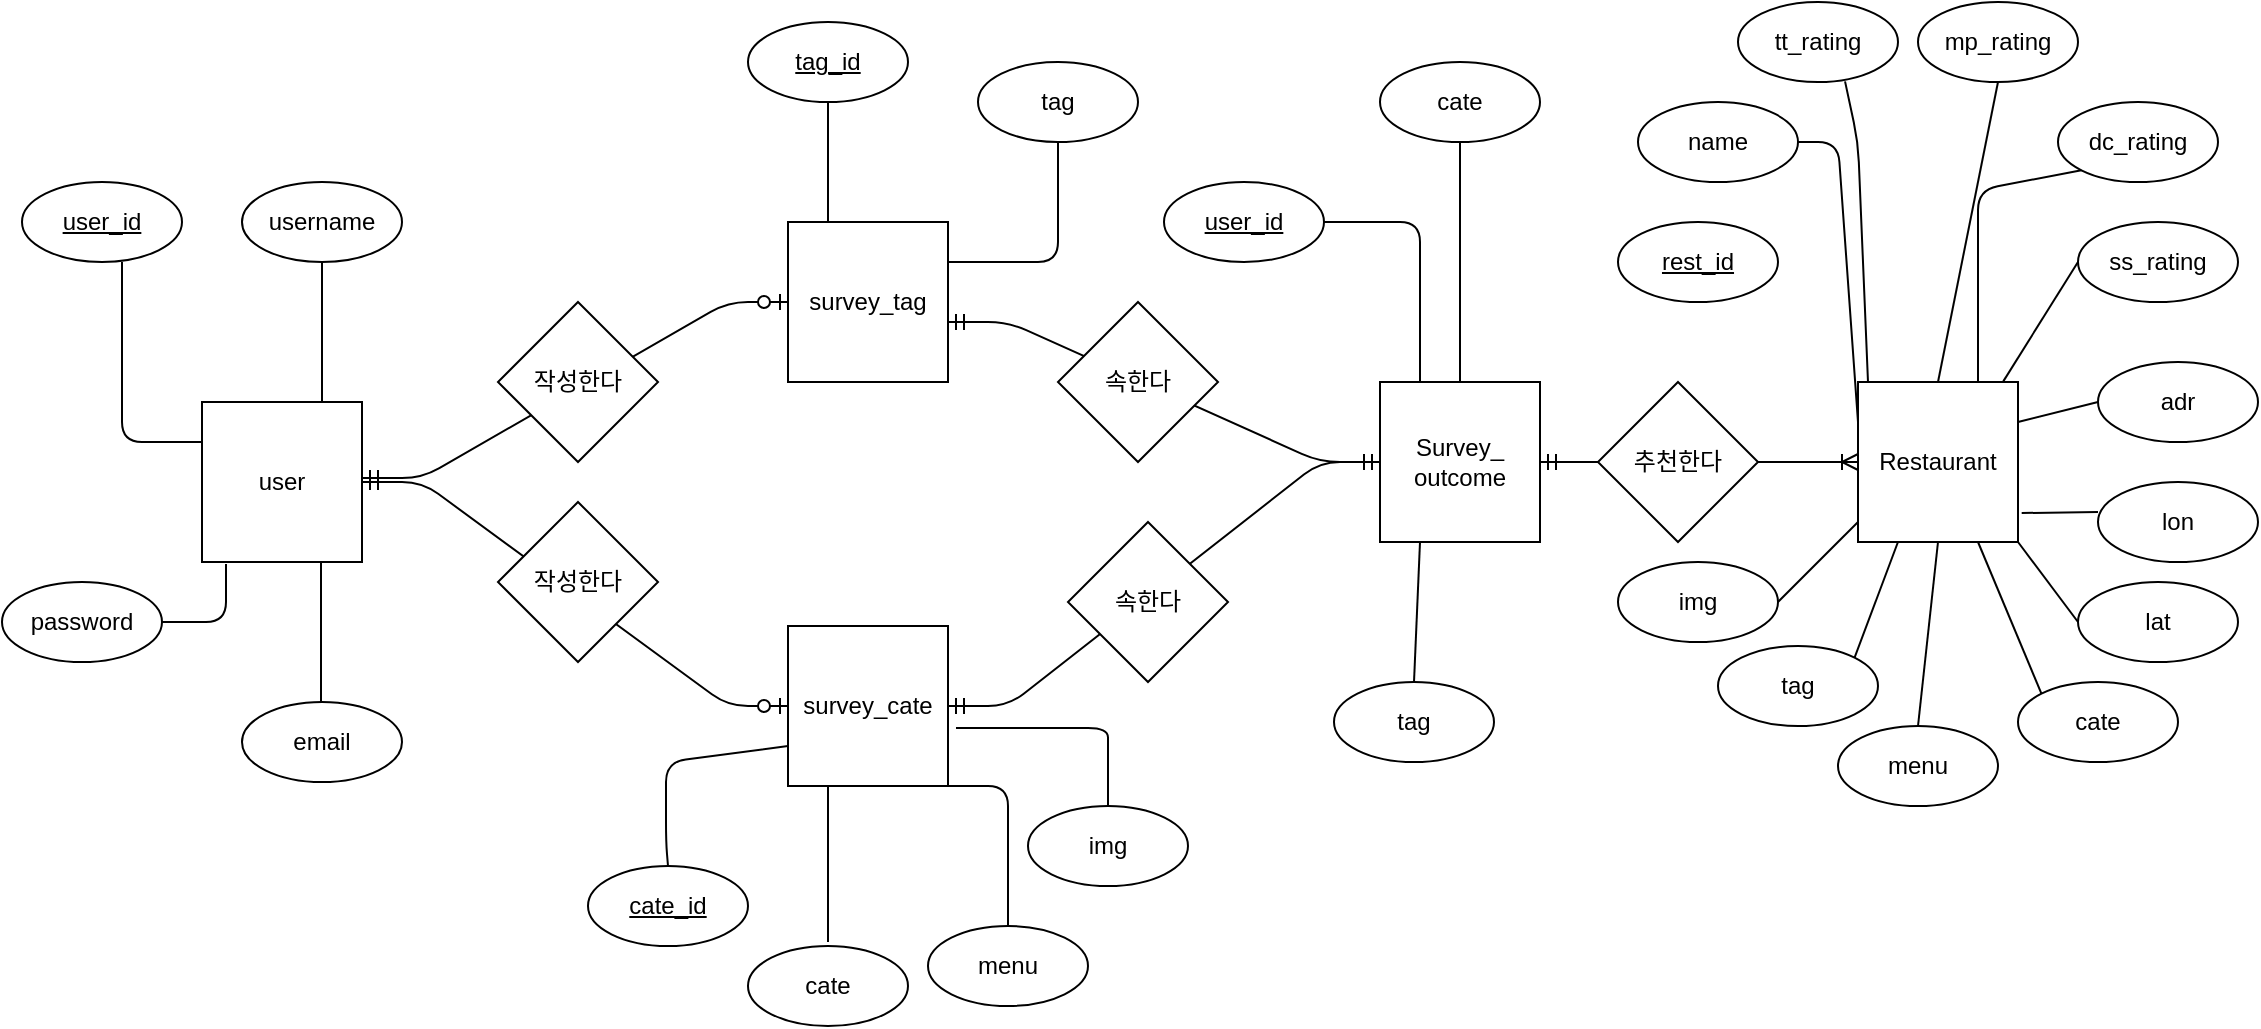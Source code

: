 <mxfile version="13.9.9" type="github">
  <diagram id="aptJ7YKvpDGFJuKJRdLv" name="Page-1">
    <mxGraphModel dx="1124" dy="662" grid="1" gridSize="10" guides="1" tooltips="1" connect="1" arrows="1" fold="1" page="1" pageScale="1" pageWidth="827" pageHeight="1169" math="0" shadow="0">
      <root>
        <mxCell id="0" />
        <mxCell id="1" parent="0" />
        <mxCell id="o8YfOcNx8l_yTNJHQc2i-1" value="user" style="whiteSpace=wrap;html=1;aspect=fixed;" parent="1" vertex="1">
          <mxGeometry x="132" y="340" width="80" height="80" as="geometry" />
        </mxCell>
        <mxCell id="o8YfOcNx8l_yTNJHQc2i-2" value="survey_cate" style="whiteSpace=wrap;html=1;aspect=fixed;" parent="1" vertex="1">
          <mxGeometry x="425" y="452" width="80" height="80" as="geometry" />
        </mxCell>
        <mxCell id="o8YfOcNx8l_yTNJHQc2i-3" value="&lt;u&gt;tag_id&lt;/u&gt;" style="ellipse;whiteSpace=wrap;html=1;" parent="1" vertex="1">
          <mxGeometry x="405" y="150" width="80" height="40" as="geometry" />
        </mxCell>
        <mxCell id="o8YfOcNx8l_yTNJHQc2i-4" value="email" style="ellipse;whiteSpace=wrap;html=1;" parent="1" vertex="1">
          <mxGeometry x="152" y="490" width="80" height="40" as="geometry" />
        </mxCell>
        <mxCell id="o8YfOcNx8l_yTNJHQc2i-5" value="password" style="ellipse;whiteSpace=wrap;html=1;" parent="1" vertex="1">
          <mxGeometry x="32" y="430" width="80" height="40" as="geometry" />
        </mxCell>
        <mxCell id="o8YfOcNx8l_yTNJHQc2i-6" value="username" style="ellipse;whiteSpace=wrap;html=1;" parent="1" vertex="1">
          <mxGeometry x="152" y="230" width="80" height="40" as="geometry" />
        </mxCell>
        <mxCell id="o8YfOcNx8l_yTNJHQc2i-7" value="&lt;u&gt;user_id&lt;/u&gt;" style="ellipse;whiteSpace=wrap;html=1;" parent="1" vertex="1">
          <mxGeometry x="42" y="230" width="80" height="40" as="geometry" />
        </mxCell>
        <mxCell id="o8YfOcNx8l_yTNJHQc2i-11" value="" style="endArrow=none;html=1;entryX=0.5;entryY=1;entryDx=0;entryDy=0;exitX=0.75;exitY=0;exitDx=0;exitDy=0;" parent="1" source="o8YfOcNx8l_yTNJHQc2i-1" target="o8YfOcNx8l_yTNJHQc2i-6" edge="1">
          <mxGeometry width="50" height="50" relative="1" as="geometry">
            <mxPoint x="372" y="420" as="sourcePoint" />
            <mxPoint x="462" y="380" as="targetPoint" />
            <Array as="points" />
          </mxGeometry>
        </mxCell>
        <mxCell id="o8YfOcNx8l_yTNJHQc2i-12" value="" style="endArrow=none;html=1;entryX=0.5;entryY=1;entryDx=0;entryDy=0;exitX=0;exitY=0.25;exitDx=0;exitDy=0;" parent="1" source="o8YfOcNx8l_yTNJHQc2i-1" edge="1">
          <mxGeometry width="50" height="50" relative="1" as="geometry">
            <mxPoint x="92" y="340" as="sourcePoint" />
            <mxPoint x="92" y="270" as="targetPoint" />
            <Array as="points">
              <mxPoint x="92" y="360" />
            </Array>
          </mxGeometry>
        </mxCell>
        <mxCell id="o8YfOcNx8l_yTNJHQc2i-13" value="" style="endArrow=none;html=1;entryX=0.15;entryY=1.013;entryDx=0;entryDy=0;exitX=1;exitY=0.5;exitDx=0;exitDy=0;entryPerimeter=0;" parent="1" source="o8YfOcNx8l_yTNJHQc2i-5" target="o8YfOcNx8l_yTNJHQc2i-1" edge="1">
          <mxGeometry width="50" height="50" relative="1" as="geometry">
            <mxPoint x="132" y="490" as="sourcePoint" />
            <mxPoint x="132" y="420" as="targetPoint" />
            <Array as="points">
              <mxPoint x="144" y="450" />
            </Array>
          </mxGeometry>
        </mxCell>
        <mxCell id="o8YfOcNx8l_yTNJHQc2i-14" value="" style="endArrow=none;html=1;entryX=0.5;entryY=1;entryDx=0;entryDy=0;exitX=0.75;exitY=0;exitDx=0;exitDy=0;" parent="1" edge="1">
          <mxGeometry width="50" height="50" relative="1" as="geometry">
            <mxPoint x="191.5" y="490" as="sourcePoint" />
            <mxPoint x="191.5" y="420" as="targetPoint" />
            <Array as="points" />
          </mxGeometry>
        </mxCell>
        <mxCell id="o8YfOcNx8l_yTNJHQc2i-15" value="tag" style="ellipse;whiteSpace=wrap;html=1;" parent="1" vertex="1">
          <mxGeometry x="520" y="170" width="80" height="40" as="geometry" />
        </mxCell>
        <mxCell id="o8YfOcNx8l_yTNJHQc2i-16" value="img" style="ellipse;whiteSpace=wrap;html=1;" parent="1" vertex="1">
          <mxGeometry x="545" y="542" width="80" height="40" as="geometry" />
        </mxCell>
        <mxCell id="o8YfOcNx8l_yTNJHQc2i-17" value="cate" style="ellipse;whiteSpace=wrap;html=1;" parent="1" vertex="1">
          <mxGeometry x="405" y="612" width="80" height="40" as="geometry" />
        </mxCell>
        <mxCell id="o8YfOcNx8l_yTNJHQc2i-19" value="menu" style="ellipse;whiteSpace=wrap;html=1;" parent="1" vertex="1">
          <mxGeometry x="495" y="602" width="80" height="40" as="geometry" />
        </mxCell>
        <mxCell id="o8YfOcNx8l_yTNJHQc2i-20" value="" style="endArrow=none;html=1;entryX=0.5;entryY=1;entryDx=0;entryDy=0;" parent="1" target="o8YfOcNx8l_yTNJHQc2i-3" edge="1">
          <mxGeometry width="50" height="50" relative="1" as="geometry">
            <mxPoint x="445" y="260" as="sourcePoint" />
            <mxPoint x="434.5" y="352" as="targetPoint" />
            <Array as="points">
              <mxPoint x="445" y="280" />
            </Array>
          </mxGeometry>
        </mxCell>
        <mxCell id="o8YfOcNx8l_yTNJHQc2i-22" value="" style="endArrow=none;html=1;entryX=0.5;entryY=1;entryDx=0;entryDy=0;exitX=1;exitY=0.25;exitDx=0;exitDy=0;" parent="1" target="o8YfOcNx8l_yTNJHQc2i-15" edge="1" source="o8YfOcNx8l_yTNJHQc2i-39">
          <mxGeometry width="50" height="50" relative="1" as="geometry">
            <mxPoint x="520" y="260" as="sourcePoint" />
            <mxPoint x="495" y="382" as="targetPoint" />
            <Array as="points">
              <mxPoint x="560" y="270" />
            </Array>
          </mxGeometry>
        </mxCell>
        <mxCell id="o8YfOcNx8l_yTNJHQc2i-23" value="" style="endArrow=none;html=1;entryX=1.05;entryY=0.638;entryDx=0;entryDy=0;exitX=0.5;exitY=0;exitDx=0;exitDy=0;entryPerimeter=0;" parent="1" source="o8YfOcNx8l_yTNJHQc2i-16" target="o8YfOcNx8l_yTNJHQc2i-2" edge="1">
          <mxGeometry width="50" height="50" relative="1" as="geometry">
            <mxPoint x="-105" y="582" as="sourcePoint" />
            <mxPoint x="-73" y="553.04" as="targetPoint" />
            <Array as="points">
              <mxPoint x="585" y="522" />
              <mxPoint x="585" y="503" />
            </Array>
          </mxGeometry>
        </mxCell>
        <mxCell id="o8YfOcNx8l_yTNJHQc2i-25" value="" style="endArrow=none;html=1;entryX=1;entryY=1;entryDx=0;entryDy=0;exitX=0.5;exitY=0;exitDx=0;exitDy=0;" parent="1" source="o8YfOcNx8l_yTNJHQc2i-19" target="o8YfOcNx8l_yTNJHQc2i-2" edge="1">
          <mxGeometry width="50" height="50" relative="1" as="geometry">
            <mxPoint x="515" y="592" as="sourcePoint" />
            <mxPoint x="515" y="522" as="targetPoint" />
            <Array as="points">
              <mxPoint x="535" y="532" />
            </Array>
          </mxGeometry>
        </mxCell>
        <mxCell id="o8YfOcNx8l_yTNJHQc2i-27" value="" style="endArrow=none;html=1;entryX=0.25;entryY=1;entryDx=0;entryDy=0;" parent="1" target="o8YfOcNx8l_yTNJHQc2i-2" edge="1">
          <mxGeometry width="50" height="50" relative="1" as="geometry">
            <mxPoint x="445" y="610" as="sourcePoint" />
            <mxPoint x="444.5" y="532" as="targetPoint" />
            <Array as="points">
              <mxPoint x="445" y="572" />
            </Array>
          </mxGeometry>
        </mxCell>
        <mxCell id="o8YfOcNx8l_yTNJHQc2i-8" value="" style="edgeStyle=entityRelationEdgeStyle;fontSize=12;html=1;endArrow=ERzeroToOne;startArrow=ERmandOne;exitX=1;exitY=0.5;exitDx=0;exitDy=0;entryX=0;entryY=0.5;entryDx=0;entryDy=0;" edge="1" parent="1" source="o8YfOcNx8l_yTNJHQc2i-1" target="o8YfOcNx8l_yTNJHQc2i-2">
          <mxGeometry width="100" height="100" relative="1" as="geometry">
            <mxPoint x="387" y="460" as="sourcePoint" />
            <mxPoint x="487" y="360" as="targetPoint" />
          </mxGeometry>
        </mxCell>
        <mxCell id="o8YfOcNx8l_yTNJHQc2i-9" value="작성한다" style="rhombus;whiteSpace=wrap;html=1;strokeColor=#000000;" vertex="1" parent="1">
          <mxGeometry x="280" y="390" width="80" height="80" as="geometry" />
        </mxCell>
        <mxCell id="o8YfOcNx8l_yTNJHQc2i-18" value="Survey_&lt;br&gt;outcome" style="whiteSpace=wrap;html=1;aspect=fixed;strokeColor=#000000;" vertex="1" parent="1">
          <mxGeometry x="721" y="330" width="80" height="80" as="geometry" />
        </mxCell>
        <mxCell id="o8YfOcNx8l_yTNJHQc2i-21" value="" style="edgeStyle=entityRelationEdgeStyle;fontSize=12;html=1;endArrow=ERmandOne;startArrow=ERmandOne;exitX=1;exitY=0.5;exitDx=0;exitDy=0;entryX=0;entryY=0.5;entryDx=0;entryDy=0;" edge="1" parent="1" source="o8YfOcNx8l_yTNJHQc2i-2" target="o8YfOcNx8l_yTNJHQc2i-18">
          <mxGeometry width="100" height="100" relative="1" as="geometry">
            <mxPoint x="630" y="480" as="sourcePoint" />
            <mxPoint x="730" y="380" as="targetPoint" />
          </mxGeometry>
        </mxCell>
        <mxCell id="o8YfOcNx8l_yTNJHQc2i-24" value="속한다" style="rhombus;whiteSpace=wrap;html=1;strokeColor=#000000;" vertex="1" parent="1">
          <mxGeometry x="565" y="400" width="80" height="80" as="geometry" />
        </mxCell>
        <mxCell id="o8YfOcNx8l_yTNJHQc2i-26" value="tag" style="ellipse;whiteSpace=wrap;html=1;" vertex="1" parent="1">
          <mxGeometry x="698" y="480" width="80" height="40" as="geometry" />
        </mxCell>
        <mxCell id="o8YfOcNx8l_yTNJHQc2i-28" value="cate" style="ellipse;whiteSpace=wrap;html=1;" vertex="1" parent="1">
          <mxGeometry x="721" y="170" width="80" height="40" as="geometry" />
        </mxCell>
        <mxCell id="o8YfOcNx8l_yTNJHQc2i-29" value="&lt;u&gt;user_id&lt;/u&gt;" style="ellipse;whiteSpace=wrap;html=1;" vertex="1" parent="1">
          <mxGeometry x="613" y="230" width="80" height="40" as="geometry" />
        </mxCell>
        <mxCell id="o8YfOcNx8l_yTNJHQc2i-31" value="" style="endArrow=none;html=1;entryX=1;entryY=0.5;entryDx=0;entryDy=0;exitX=0.25;exitY=0;exitDx=0;exitDy=0;" edge="1" parent="1" source="o8YfOcNx8l_yTNJHQc2i-18" target="o8YfOcNx8l_yTNJHQc2i-29">
          <mxGeometry width="50" height="50" relative="1" as="geometry">
            <mxPoint x="752.58" y="320" as="sourcePoint" />
            <mxPoint x="752.58" y="250" as="targetPoint" />
            <Array as="points">
              <mxPoint x="741" y="250" />
            </Array>
          </mxGeometry>
        </mxCell>
        <mxCell id="o8YfOcNx8l_yTNJHQc2i-35" value="" style="endArrow=none;html=1;entryX=0.5;entryY=1;entryDx=0;entryDy=0;" edge="1" parent="1" source="o8YfOcNx8l_yTNJHQc2i-18" target="o8YfOcNx8l_yTNJHQc2i-28">
          <mxGeometry width="50" height="50" relative="1" as="geometry">
            <mxPoint x="787" y="327" as="sourcePoint" />
            <mxPoint x="763" y="210" as="targetPoint" />
            <Array as="points" />
          </mxGeometry>
        </mxCell>
        <mxCell id="o8YfOcNx8l_yTNJHQc2i-38" value="" style="edgeStyle=entityRelationEdgeStyle;fontSize=12;html=1;endArrow=ERzeroToOne;startArrow=ERmandOne;exitX=1;exitY=0.5;exitDx=0;exitDy=0;" edge="1" parent="1">
          <mxGeometry width="100" height="100" relative="1" as="geometry">
            <mxPoint x="212" y="378" as="sourcePoint" />
            <mxPoint x="425" y="290" as="targetPoint" />
          </mxGeometry>
        </mxCell>
        <mxCell id="o8YfOcNx8l_yTNJHQc2i-39" value="survey_tag" style="whiteSpace=wrap;html=1;aspect=fixed;" vertex="1" parent="1">
          <mxGeometry x="425" y="250" width="80" height="80" as="geometry" />
        </mxCell>
        <mxCell id="o8YfOcNx8l_yTNJHQc2i-45" value="" style="endArrow=none;html=1;entryX=0.25;entryY=1;entryDx=0;entryDy=0;exitX=0.5;exitY=0;exitDx=0;exitDy=0;" edge="1" parent="1" source="o8YfOcNx8l_yTNJHQc2i-26" target="o8YfOcNx8l_yTNJHQc2i-18">
          <mxGeometry width="50" height="50" relative="1" as="geometry">
            <mxPoint x="713" y="470" as="sourcePoint" />
            <mxPoint x="763" y="420" as="targetPoint" />
          </mxGeometry>
        </mxCell>
        <mxCell id="o8YfOcNx8l_yTNJHQc2i-46" value="" style="edgeStyle=entityRelationEdgeStyle;fontSize=12;html=1;endArrow=ERmandOne;startArrow=ERmandOne;" edge="1" parent="1" target="o8YfOcNx8l_yTNJHQc2i-18">
          <mxGeometry width="100" height="100" relative="1" as="geometry">
            <mxPoint x="505" y="300" as="sourcePoint" />
            <mxPoint x="605" y="200" as="targetPoint" />
          </mxGeometry>
        </mxCell>
        <mxCell id="o8YfOcNx8l_yTNJHQc2i-42" value="속한다" style="rhombus;whiteSpace=wrap;html=1;strokeColor=#000000;" vertex="1" parent="1">
          <mxGeometry x="560" y="290" width="80" height="80" as="geometry" />
        </mxCell>
        <mxCell id="o8YfOcNx8l_yTNJHQc2i-36" value="작성한다" style="rhombus;whiteSpace=wrap;html=1;strokeColor=#000000;" vertex="1" parent="1">
          <mxGeometry x="280" y="290" width="80" height="80" as="geometry" />
        </mxCell>
        <mxCell id="o8YfOcNx8l_yTNJHQc2i-47" value="Restaurant" style="whiteSpace=wrap;html=1;aspect=fixed;strokeColor=#000000;" vertex="1" parent="1">
          <mxGeometry x="960" y="330" width="80" height="80" as="geometry" />
        </mxCell>
        <mxCell id="o8YfOcNx8l_yTNJHQc2i-48" value="&lt;u&gt;cate_id&lt;/u&gt;" style="ellipse;whiteSpace=wrap;html=1;" vertex="1" parent="1">
          <mxGeometry x="325" y="572" width="80" height="40" as="geometry" />
        </mxCell>
        <mxCell id="o8YfOcNx8l_yTNJHQc2i-49" value="" style="endArrow=none;html=1;exitX=0.5;exitY=0;exitDx=0;exitDy=0;entryX=0;entryY=0.75;entryDx=0;entryDy=0;" edge="1" parent="1" source="o8YfOcNx8l_yTNJHQc2i-48" target="o8YfOcNx8l_yTNJHQc2i-2">
          <mxGeometry width="50" height="50" relative="1" as="geometry">
            <mxPoint x="355" y="572" as="sourcePoint" />
            <mxPoint x="405" y="522" as="targetPoint" />
            <Array as="points">
              <mxPoint x="364" y="560" />
              <mxPoint x="364" y="520" />
            </Array>
          </mxGeometry>
        </mxCell>
        <mxCell id="o8YfOcNx8l_yTNJHQc2i-52" value="" style="edgeStyle=entityRelationEdgeStyle;fontSize=12;html=1;endArrow=ERoneToMany;startArrow=ERmandOne;entryX=0;entryY=0.5;entryDx=0;entryDy=0;exitX=1;exitY=0.5;exitDx=0;exitDy=0;" edge="1" parent="1" source="o8YfOcNx8l_yTNJHQc2i-18" target="o8YfOcNx8l_yTNJHQc2i-47">
          <mxGeometry width="100" height="100" relative="1" as="geometry">
            <mxPoint x="878" y="480" as="sourcePoint" />
            <mxPoint x="978" y="380" as="targetPoint" />
          </mxGeometry>
        </mxCell>
        <mxCell id="o8YfOcNx8l_yTNJHQc2i-54" value="name" style="ellipse;whiteSpace=wrap;html=1;" vertex="1" parent="1">
          <mxGeometry x="850" y="190" width="80" height="40" as="geometry" />
        </mxCell>
        <mxCell id="o8YfOcNx8l_yTNJHQc2i-55" value="mp_rating" style="ellipse;whiteSpace=wrap;html=1;" vertex="1" parent="1">
          <mxGeometry x="990" y="140" width="80" height="40" as="geometry" />
        </mxCell>
        <mxCell id="o8YfOcNx8l_yTNJHQc2i-56" value="tt_rating" style="ellipse;whiteSpace=wrap;html=1;" vertex="1" parent="1">
          <mxGeometry x="900" y="140" width="80" height="40" as="geometry" />
        </mxCell>
        <mxCell id="o8YfOcNx8l_yTNJHQc2i-57" value="dc_rating" style="ellipse;whiteSpace=wrap;html=1;" vertex="1" parent="1">
          <mxGeometry x="1060" y="190" width="80" height="40" as="geometry" />
        </mxCell>
        <mxCell id="o8YfOcNx8l_yTNJHQc2i-58" value="ss_rating" style="ellipse;whiteSpace=wrap;html=1;" vertex="1" parent="1">
          <mxGeometry x="1070" y="250" width="80" height="40" as="geometry" />
        </mxCell>
        <mxCell id="o8YfOcNx8l_yTNJHQc2i-60" value="tag" style="ellipse;whiteSpace=wrap;html=1;" vertex="1" parent="1">
          <mxGeometry x="890" y="462" width="80" height="40" as="geometry" />
        </mxCell>
        <mxCell id="o8YfOcNx8l_yTNJHQc2i-61" value="lat" style="ellipse;whiteSpace=wrap;html=1;" vertex="1" parent="1">
          <mxGeometry x="1070" y="430" width="80" height="40" as="geometry" />
        </mxCell>
        <mxCell id="o8YfOcNx8l_yTNJHQc2i-62" value="lon" style="ellipse;whiteSpace=wrap;html=1;" vertex="1" parent="1">
          <mxGeometry x="1080" y="380" width="80" height="40" as="geometry" />
        </mxCell>
        <mxCell id="o8YfOcNx8l_yTNJHQc2i-63" value="adr" style="ellipse;whiteSpace=wrap;html=1;" vertex="1" parent="1">
          <mxGeometry x="1080" y="320" width="80" height="40" as="geometry" />
        </mxCell>
        <mxCell id="o8YfOcNx8l_yTNJHQc2i-65" value="cate" style="ellipse;whiteSpace=wrap;html=1;" vertex="1" parent="1">
          <mxGeometry x="1040" y="480" width="80" height="40" as="geometry" />
        </mxCell>
        <mxCell id="o8YfOcNx8l_yTNJHQc2i-66" value="menu" style="ellipse;whiteSpace=wrap;html=1;" vertex="1" parent="1">
          <mxGeometry x="950" y="502" width="80" height="40" as="geometry" />
        </mxCell>
        <mxCell id="o8YfOcNx8l_yTNJHQc2i-67" value="img" style="ellipse;whiteSpace=wrap;html=1;" vertex="1" parent="1">
          <mxGeometry x="840" y="420" width="80" height="40" as="geometry" />
        </mxCell>
        <mxCell id="o8YfOcNx8l_yTNJHQc2i-68" value="" style="endArrow=none;html=1;exitX=0;exitY=0.25;exitDx=0;exitDy=0;entryX=1;entryY=0.5;entryDx=0;entryDy=0;" edge="1" parent="1" source="o8YfOcNx8l_yTNJHQc2i-47" target="o8YfOcNx8l_yTNJHQc2i-54">
          <mxGeometry width="50" height="50" relative="1" as="geometry">
            <mxPoint x="990" y="330" as="sourcePoint" />
            <mxPoint x="930" y="210" as="targetPoint" />
            <Array as="points">
              <mxPoint x="950" y="210" />
            </Array>
          </mxGeometry>
        </mxCell>
        <mxCell id="o8YfOcNx8l_yTNJHQc2i-69" value="" style="endArrow=none;html=1;entryX=0.669;entryY=0.992;entryDx=0;entryDy=0;entryPerimeter=0;" edge="1" parent="1" target="o8YfOcNx8l_yTNJHQc2i-56">
          <mxGeometry width="50" height="50" relative="1" as="geometry">
            <mxPoint x="965" y="330" as="sourcePoint" />
            <mxPoint x="1015" y="280" as="targetPoint" />
            <Array as="points">
              <mxPoint x="960" y="210" />
            </Array>
          </mxGeometry>
        </mxCell>
        <mxCell id="o8YfOcNx8l_yTNJHQc2i-70" value="" style="endArrow=none;html=1;entryX=0.5;entryY=1;entryDx=0;entryDy=0;exitX=0.5;exitY=0;exitDx=0;exitDy=0;" edge="1" parent="1" source="o8YfOcNx8l_yTNJHQc2i-47" target="o8YfOcNx8l_yTNJHQc2i-55">
          <mxGeometry width="50" height="50" relative="1" as="geometry">
            <mxPoint x="1000.0" y="330" as="sourcePoint" />
            <mxPoint x="1050.0" y="280" as="targetPoint" />
          </mxGeometry>
        </mxCell>
        <mxCell id="o8YfOcNx8l_yTNJHQc2i-71" value="" style="endArrow=none;html=1;entryX=0;entryY=1;entryDx=0;entryDy=0;exitX=0.75;exitY=0;exitDx=0;exitDy=0;" edge="1" parent="1" source="o8YfOcNx8l_yTNJHQc2i-47" target="o8YfOcNx8l_yTNJHQc2i-57">
          <mxGeometry width="50" height="50" relative="1" as="geometry">
            <mxPoint x="1000.0" y="275" as="sourcePoint" />
            <mxPoint x="1050.0" y="225" as="targetPoint" />
            <Array as="points">
              <mxPoint x="1020" y="234" />
            </Array>
          </mxGeometry>
        </mxCell>
        <mxCell id="o8YfOcNx8l_yTNJHQc2i-72" value="" style="endArrow=none;html=1;exitX=0.908;exitY=-0.004;exitDx=0;exitDy=0;exitPerimeter=0;" edge="1" parent="1" source="o8YfOcNx8l_yTNJHQc2i-47">
          <mxGeometry width="50" height="50" relative="1" as="geometry">
            <mxPoint x="1020.0" y="320" as="sourcePoint" />
            <mxPoint x="1070.0" y="270" as="targetPoint" />
          </mxGeometry>
        </mxCell>
        <mxCell id="o8YfOcNx8l_yTNJHQc2i-73" value="" style="endArrow=none;html=1;exitX=1;exitY=0.25;exitDx=0;exitDy=0;entryX=0;entryY=0.5;entryDx=0;entryDy=0;" edge="1" parent="1" source="o8YfOcNx8l_yTNJHQc2i-47" target="o8YfOcNx8l_yTNJHQc2i-63">
          <mxGeometry width="50" height="50" relative="1" as="geometry">
            <mxPoint x="1030.0" y="390" as="sourcePoint" />
            <mxPoint x="1080.0" y="340" as="targetPoint" />
          </mxGeometry>
        </mxCell>
        <mxCell id="o8YfOcNx8l_yTNJHQc2i-74" value="" style="endArrow=none;html=1;exitX=1;exitY=1;exitDx=0;exitDy=0;entryX=0;entryY=0.5;entryDx=0;entryDy=0;" edge="1" parent="1" source="o8YfOcNx8l_yTNJHQc2i-47" target="o8YfOcNx8l_yTNJHQc2i-61">
          <mxGeometry width="50" height="50" relative="1" as="geometry">
            <mxPoint x="1010.0" y="502" as="sourcePoint" />
            <mxPoint x="1060.0" y="452" as="targetPoint" />
          </mxGeometry>
        </mxCell>
        <mxCell id="o8YfOcNx8l_yTNJHQc2i-75" value="" style="endArrow=none;html=1;exitX=1.023;exitY=0.819;exitDx=0;exitDy=0;exitPerimeter=0;" edge="1" parent="1" source="o8YfOcNx8l_yTNJHQc2i-47">
          <mxGeometry width="50" height="50" relative="1" as="geometry">
            <mxPoint x="1030.0" y="445" as="sourcePoint" />
            <mxPoint x="1080.0" y="395" as="targetPoint" />
          </mxGeometry>
        </mxCell>
        <mxCell id="o8YfOcNx8l_yTNJHQc2i-76" value="" style="endArrow=none;html=1;exitX=0;exitY=0;exitDx=0;exitDy=0;entryX=0.75;entryY=1;entryDx=0;entryDy=0;" edge="1" parent="1" source="o8YfOcNx8l_yTNJHQc2i-65" target="o8YfOcNx8l_yTNJHQc2i-47">
          <mxGeometry width="50" height="50" relative="1" as="geometry">
            <mxPoint x="965.0" y="460" as="sourcePoint" />
            <mxPoint x="1015.0" y="410" as="targetPoint" />
          </mxGeometry>
        </mxCell>
        <mxCell id="o8YfOcNx8l_yTNJHQc2i-77" value="" style="endArrow=none;html=1;entryX=0.5;entryY=1;entryDx=0;entryDy=0;exitX=0.5;exitY=0;exitDx=0;exitDy=0;" edge="1" parent="1" source="o8YfOcNx8l_yTNJHQc2i-66" target="o8YfOcNx8l_yTNJHQc2i-47">
          <mxGeometry width="50" height="50" relative="1" as="geometry">
            <mxPoint x="980.0" y="502" as="sourcePoint" />
            <mxPoint x="1030.0" y="452" as="targetPoint" />
          </mxGeometry>
        </mxCell>
        <mxCell id="o8YfOcNx8l_yTNJHQc2i-78" value="" style="endArrow=none;html=1;entryX=0.25;entryY=1;entryDx=0;entryDy=0;exitX=1;exitY=0;exitDx=0;exitDy=0;" edge="1" parent="1" source="o8YfOcNx8l_yTNJHQc2i-60" target="o8YfOcNx8l_yTNJHQc2i-47">
          <mxGeometry width="50" height="50" relative="1" as="geometry">
            <mxPoint x="930.0" y="470" as="sourcePoint" />
            <mxPoint x="980.0" y="420" as="targetPoint" />
          </mxGeometry>
        </mxCell>
        <mxCell id="o8YfOcNx8l_yTNJHQc2i-79" value="" style="endArrow=none;html=1;entryX=0;entryY=0.875;entryDx=0;entryDy=0;exitX=1;exitY=0.5;exitDx=0;exitDy=0;entryPerimeter=0;" edge="1" parent="1" source="o8YfOcNx8l_yTNJHQc2i-67" target="o8YfOcNx8l_yTNJHQc2i-47">
          <mxGeometry width="50" height="50" relative="1" as="geometry">
            <mxPoint x="938.284" y="448.928" as="sourcePoint" />
            <mxPoint x="960" y="391.07" as="targetPoint" />
          </mxGeometry>
        </mxCell>
        <mxCell id="o8YfOcNx8l_yTNJHQc2i-80" value="추천한다" style="rhombus;whiteSpace=wrap;html=1;strokeColor=#000000;" vertex="1" parent="1">
          <mxGeometry x="830" y="330" width="80" height="80" as="geometry" />
        </mxCell>
        <mxCell id="o8YfOcNx8l_yTNJHQc2i-84" value="&lt;u&gt;rest_id&lt;/u&gt;" style="ellipse;whiteSpace=wrap;html=1;" vertex="1" parent="1">
          <mxGeometry x="840" y="250" width="80" height="40" as="geometry" />
        </mxCell>
      </root>
    </mxGraphModel>
  </diagram>
</mxfile>
